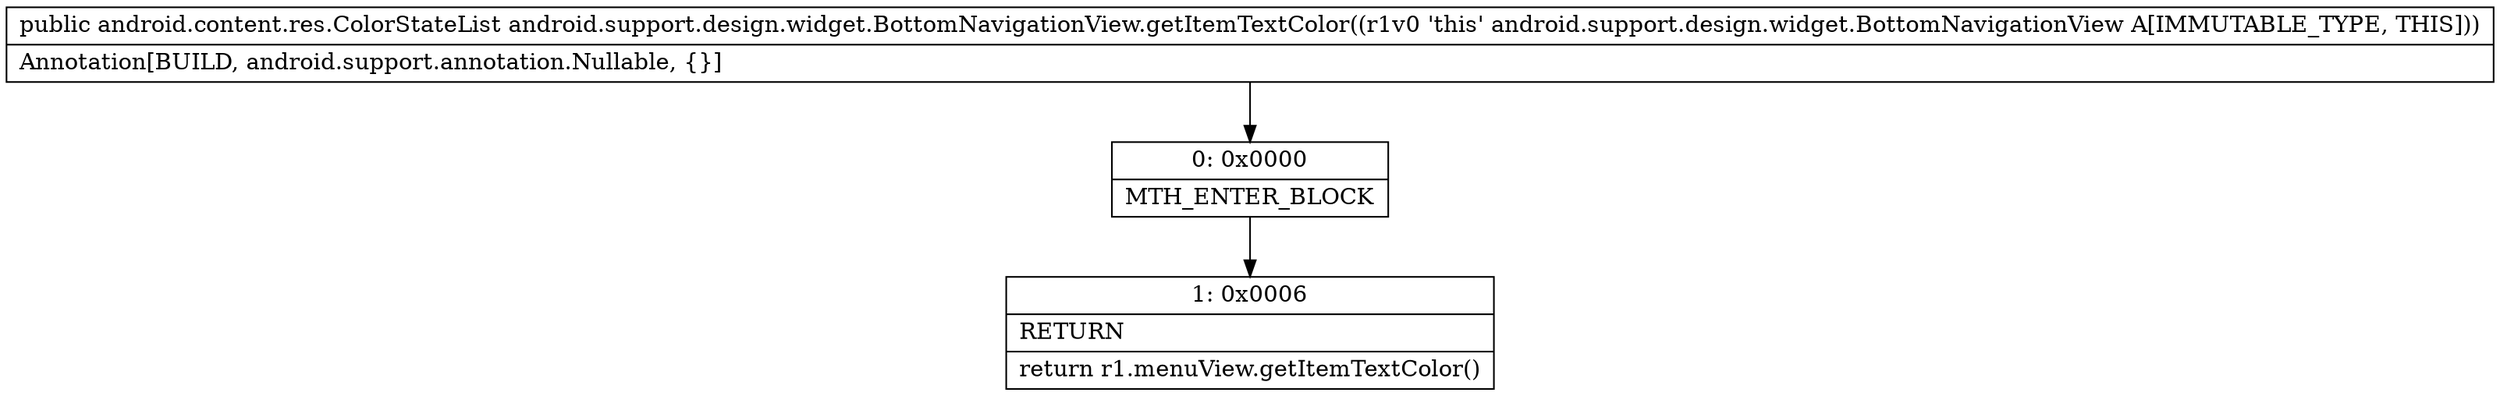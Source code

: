 digraph "CFG forandroid.support.design.widget.BottomNavigationView.getItemTextColor()Landroid\/content\/res\/ColorStateList;" {
Node_0 [shape=record,label="{0\:\ 0x0000|MTH_ENTER_BLOCK\l}"];
Node_1 [shape=record,label="{1\:\ 0x0006|RETURN\l|return r1.menuView.getItemTextColor()\l}"];
MethodNode[shape=record,label="{public android.content.res.ColorStateList android.support.design.widget.BottomNavigationView.getItemTextColor((r1v0 'this' android.support.design.widget.BottomNavigationView A[IMMUTABLE_TYPE, THIS]))  | Annotation[BUILD, android.support.annotation.Nullable, \{\}]\l}"];
MethodNode -> Node_0;
Node_0 -> Node_1;
}

